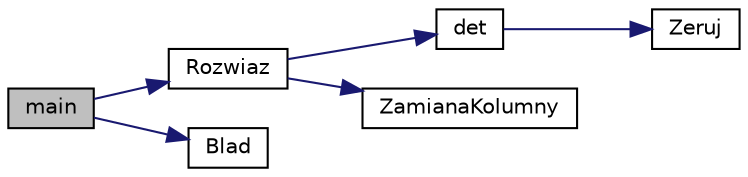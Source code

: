 digraph G
{
  edge [fontname="Helvetica",fontsize="10",labelfontname="Helvetica",labelfontsize="10"];
  node [fontname="Helvetica",fontsize="10",shape=record];
  rankdir="LR";
  Node1 [label="main",height=0.2,width=0.4,color="black", fillcolor="grey75", style="filled" fontcolor="black"];
  Node1 -> Node2 [color="midnightblue",fontsize="10",style="solid",fontname="Helvetica"];
  Node2 [label="Rozwiaz",height=0.2,width=0.4,color="black", fillcolor="white", style="filled",URL="$uklad_8hh.html#a8b509c588635dbabc5785e946d583470",tooltip="Funkcja ma za zadanie rozwiązać układ równań Cramera."];
  Node2 -> Node3 [color="midnightblue",fontsize="10",style="solid",fontname="Helvetica"];
  Node3 [label="det",height=0.2,width=0.4,color="black", fillcolor="white", style="filled",URL="$macierz_8hh.html#a7663239456df7dcbb08535e9b796660b",tooltip="Funkcja wyliczająca wyznacznik macierzy."];
  Node3 -> Node4 [color="midnightblue",fontsize="10",style="solid",fontname="Helvetica"];
  Node4 [label="Zeruj",height=0.2,width=0.4,color="black", fillcolor="white", style="filled",URL="$liczba_8hh.html#a9f00901b0352e2e70919b56533206d30"];
  Node2 -> Node5 [color="midnightblue",fontsize="10",style="solid",fontname="Helvetica"];
  Node5 [label="ZamianaKolumny",height=0.2,width=0.4,color="black", fillcolor="white", style="filled",URL="$uklad_8hh.html#a26d5fd8b7ebcddfdf9b42c4ce3b47d50",tooltip="Funkcja służąca do podstawienia w miejsce wybranej kolumny macierzy wektora wyrazów wolnych..."];
  Node1 -> Node6 [color="midnightblue",fontsize="10",style="solid",fontname="Helvetica"];
  Node6 [label="Blad",height=0.2,width=0.4,color="black", fillcolor="white", style="filled",URL="$uklad_8hh.html#ac95587275b93899677a579705440ec88",tooltip="Funkcja wyliczająca błąd wyliczenia rozwiązania układu równań."];
}
